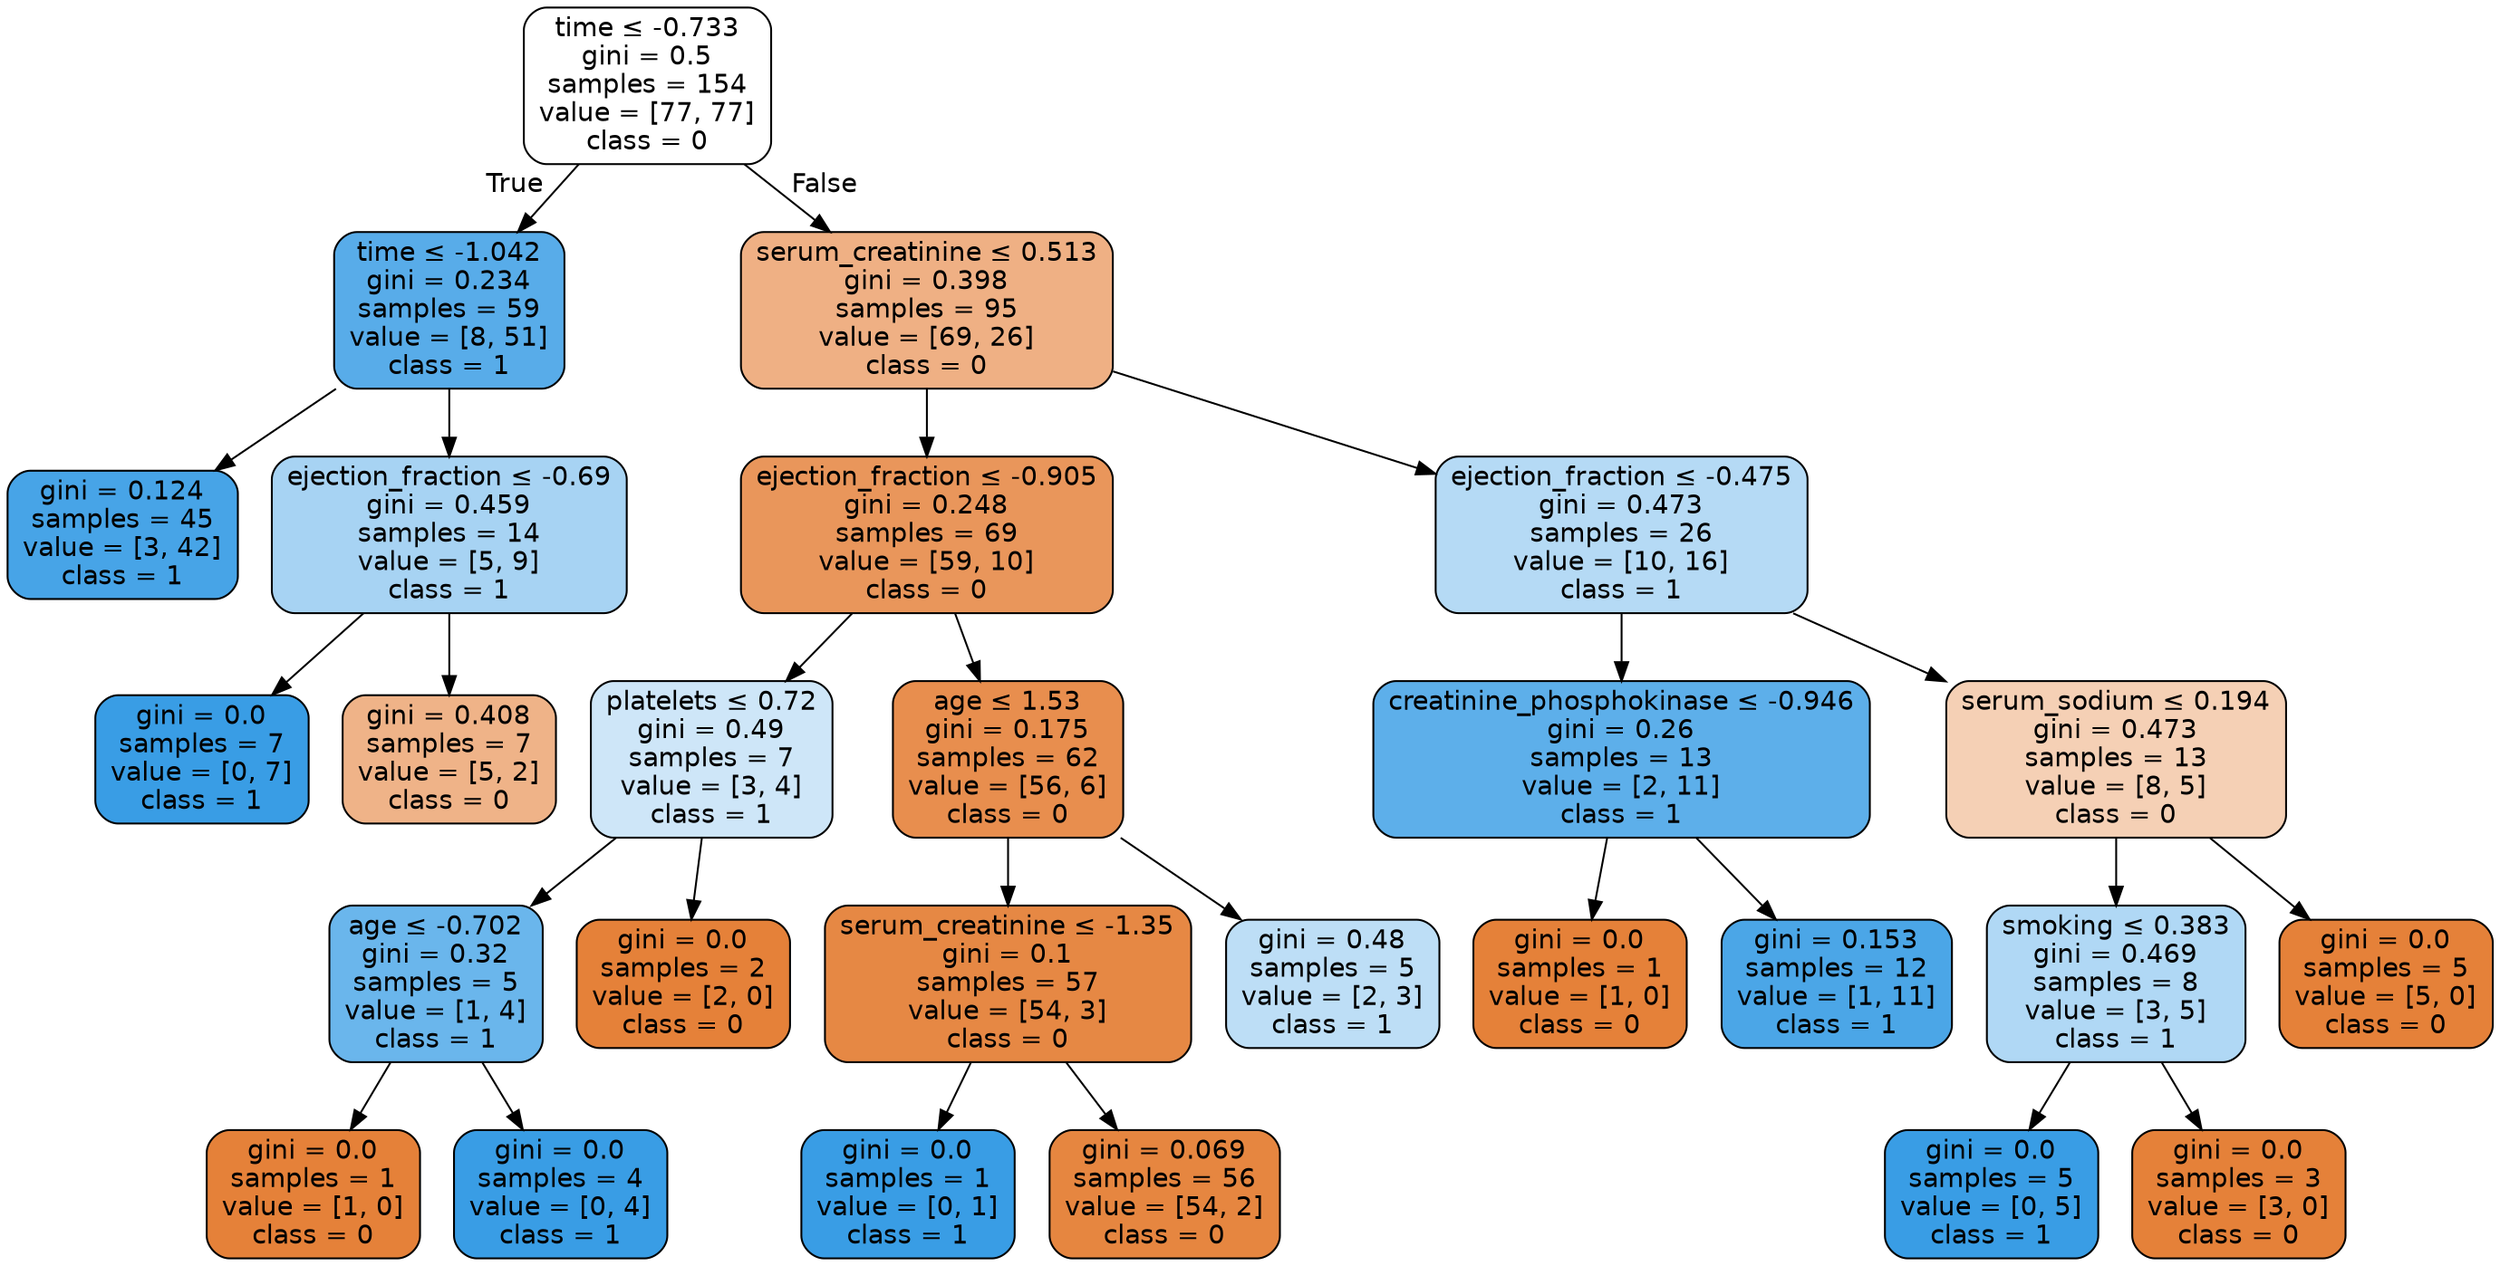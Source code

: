 digraph Tree {
node [shape=box, style="filled, rounded", color="black", fontname=helvetica] ;
edge [fontname=helvetica] ;
0 [label=<time &le; -0.733<br/>gini = 0.5<br/>samples = 154<br/>value = [77, 77]<br/>class = 0>, fillcolor="#ffffff"] ;
1 [label=<time &le; -1.042<br/>gini = 0.234<br/>samples = 59<br/>value = [8, 51]<br/>class = 1>, fillcolor="#58ace9"] ;
0 -> 1 [labeldistance=2.5, labelangle=45, headlabel="True"] ;
2 [label=<gini = 0.124<br/>samples = 45<br/>value = [3, 42]<br/>class = 1>, fillcolor="#47a4e7"] ;
1 -> 2 ;
3 [label=<ejection_fraction &le; -0.69<br/>gini = 0.459<br/>samples = 14<br/>value = [5, 9]<br/>class = 1>, fillcolor="#a7d3f3"] ;
1 -> 3 ;
4 [label=<gini = 0.0<br/>samples = 7<br/>value = [0, 7]<br/>class = 1>, fillcolor="#399de5"] ;
3 -> 4 ;
5 [label=<gini = 0.408<br/>samples = 7<br/>value = [5, 2]<br/>class = 0>, fillcolor="#efb388"] ;
3 -> 5 ;
6 [label=<serum_creatinine &le; 0.513<br/>gini = 0.398<br/>samples = 95<br/>value = [69, 26]<br/>class = 0>, fillcolor="#efb084"] ;
0 -> 6 [labeldistance=2.5, labelangle=-45, headlabel="False"] ;
7 [label=<ejection_fraction &le; -0.905<br/>gini = 0.248<br/>samples = 69<br/>value = [59, 10]<br/>class = 0>, fillcolor="#e9965b"] ;
6 -> 7 ;
8 [label=<platelets &le; 0.72<br/>gini = 0.49<br/>samples = 7<br/>value = [3, 4]<br/>class = 1>, fillcolor="#cee6f8"] ;
7 -> 8 ;
9 [label=<age &le; -0.702<br/>gini = 0.32<br/>samples = 5<br/>value = [1, 4]<br/>class = 1>, fillcolor="#6ab6ec"] ;
8 -> 9 ;
10 [label=<gini = 0.0<br/>samples = 1<br/>value = [1, 0]<br/>class = 0>, fillcolor="#e58139"] ;
9 -> 10 ;
11 [label=<gini = 0.0<br/>samples = 4<br/>value = [0, 4]<br/>class = 1>, fillcolor="#399de5"] ;
9 -> 11 ;
12 [label=<gini = 0.0<br/>samples = 2<br/>value = [2, 0]<br/>class = 0>, fillcolor="#e58139"] ;
8 -> 12 ;
13 [label=<age &le; 1.53<br/>gini = 0.175<br/>samples = 62<br/>value = [56, 6]<br/>class = 0>, fillcolor="#e88e4e"] ;
7 -> 13 ;
14 [label=<serum_creatinine &le; -1.35<br/>gini = 0.1<br/>samples = 57<br/>value = [54, 3]<br/>class = 0>, fillcolor="#e68844"] ;
13 -> 14 ;
15 [label=<gini = 0.0<br/>samples = 1<br/>value = [0, 1]<br/>class = 1>, fillcolor="#399de5"] ;
14 -> 15 ;
16 [label=<gini = 0.069<br/>samples = 56<br/>value = [54, 2]<br/>class = 0>, fillcolor="#e68640"] ;
14 -> 16 ;
17 [label=<gini = 0.48<br/>samples = 5<br/>value = [2, 3]<br/>class = 1>, fillcolor="#bddef6"] ;
13 -> 17 ;
18 [label=<ejection_fraction &le; -0.475<br/>gini = 0.473<br/>samples = 26<br/>value = [10, 16]<br/>class = 1>, fillcolor="#b5daf5"] ;
6 -> 18 ;
19 [label=<creatinine_phosphokinase &le; -0.946<br/>gini = 0.26<br/>samples = 13<br/>value = [2, 11]<br/>class = 1>, fillcolor="#5dafea"] ;
18 -> 19 ;
20 [label=<gini = 0.0<br/>samples = 1<br/>value = [1, 0]<br/>class = 0>, fillcolor="#e58139"] ;
19 -> 20 ;
21 [label=<gini = 0.153<br/>samples = 12<br/>value = [1, 11]<br/>class = 1>, fillcolor="#4ba6e7"] ;
19 -> 21 ;
22 [label=<serum_sodium &le; 0.194<br/>gini = 0.473<br/>samples = 13<br/>value = [8, 5]<br/>class = 0>, fillcolor="#f5d0b5"] ;
18 -> 22 ;
23 [label=<smoking &le; 0.383<br/>gini = 0.469<br/>samples = 8<br/>value = [3, 5]<br/>class = 1>, fillcolor="#b0d8f5"] ;
22 -> 23 ;
24 [label=<gini = 0.0<br/>samples = 5<br/>value = [0, 5]<br/>class = 1>, fillcolor="#399de5"] ;
23 -> 24 ;
25 [label=<gini = 0.0<br/>samples = 3<br/>value = [3, 0]<br/>class = 0>, fillcolor="#e58139"] ;
23 -> 25 ;
26 [label=<gini = 0.0<br/>samples = 5<br/>value = [5, 0]<br/>class = 0>, fillcolor="#e58139"] ;
22 -> 26 ;
}
